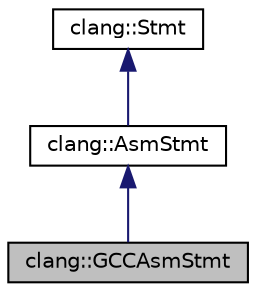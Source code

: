 digraph "clang::GCCAsmStmt"
{
 // LATEX_PDF_SIZE
  bgcolor="transparent";
  edge [fontname="Helvetica",fontsize="10",labelfontname="Helvetica",labelfontsize="10"];
  node [fontname="Helvetica",fontsize="10",shape=record];
  Node1 [label="clang::GCCAsmStmt",height=0.2,width=0.4,color="black", fillcolor="grey75", style="filled", fontcolor="black",tooltip="This represents a GCC inline-assembly statement extension."];
  Node2 -> Node1 [dir="back",color="midnightblue",fontsize="10",style="solid",fontname="Helvetica"];
  Node2 [label="clang::AsmStmt",height=0.2,width=0.4,color="black",URL="$classclang_1_1AsmStmt.html",tooltip="AsmStmt is the base class for GCCAsmStmt and MSAsmStmt."];
  Node3 -> Node2 [dir="back",color="midnightblue",fontsize="10",style="solid",fontname="Helvetica"];
  Node3 [label="clang::Stmt",height=0.2,width=0.4,color="black",URL="$classclang_1_1Stmt.html",tooltip="Stmt - This represents one statement."];
}
